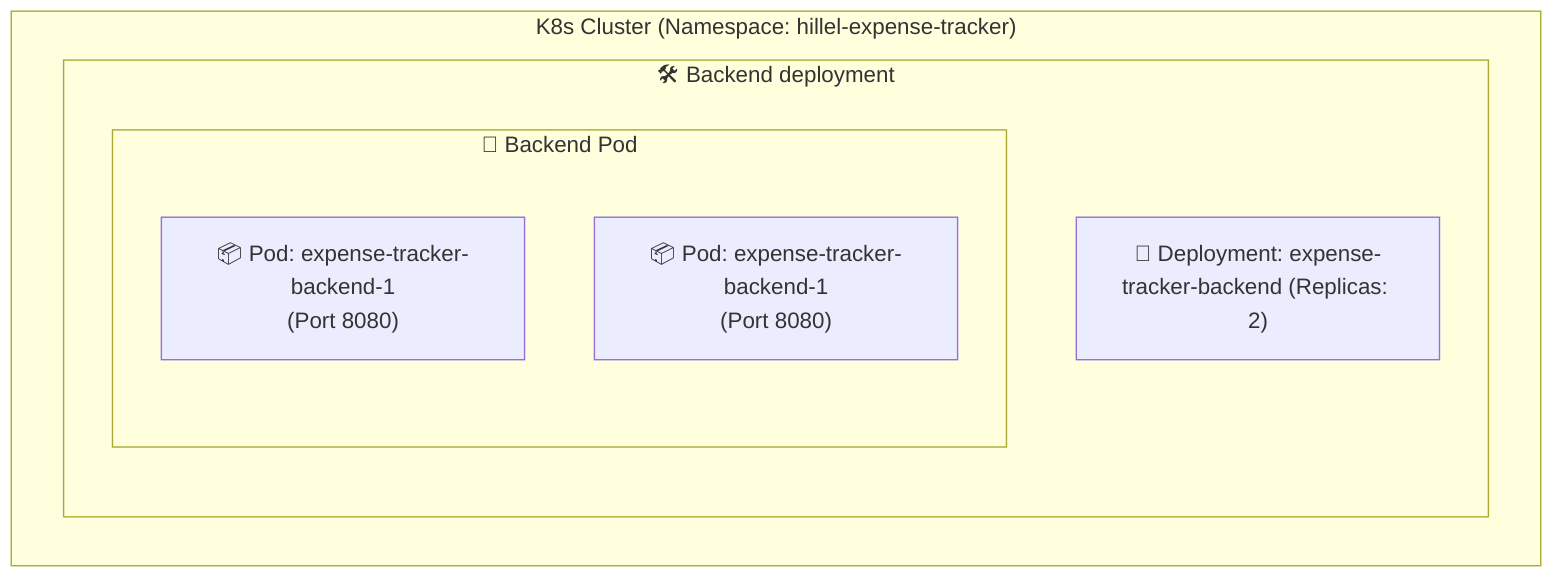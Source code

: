 flowchart TD
    subgraph subGraph0["🔄 Backend Pod"]
        BackendPod1["📦 Pod: expense-tracker-backend-1\n(Port 8080)"]
        BackendPod2["📦 Pod: expense-tracker-backend-1\n(Port 8080)"]
    end
    subgraph subGraph1["🛠️ Backend deployment"]
        BackendDeploy["🚀 Deployment: expense-tracker-backend (Replicas: 2)"]
        subGraph0
    end
%%    subgraph subGraph2["🔄 MySQL Pod"]
%%        MySQLPod["🗄️ Pod: expense-tracker-mysql (Port 3306)"]
%%    end
%%    subgraph subGraph3["🗄️ Database deployment"]
%%        MySQLDeploy["📀 Deployment: expense-tracker-mysql"]
%%        subGraph2
%%    end
    subgraph subGraph4[" K8s Cluster (Namespace: hillel-expense-tracker)"]
%%        Ingress
%%        BackendService["🔄 Service: expense-tracker-backend\n(Load Balancer)"]
        subGraph1
%%        MySQLService["🔄 Service: expense-tracker-mysql"]
%%        subGraph3
    end
%%    Client["🌍 External Client: web app, mobile app, desktop client"] -- "HTTP Request to example.com/tracker/api" --> Ingress["🛡️ Ingress Controller\n(example.com)"]
%%    Ingress --> BackendService
%%    BackendService -- Load Balancing --> BackendPod1
%%    BackendPod1 --> MySQLService
%%    MySQLService --> MySQLPod
